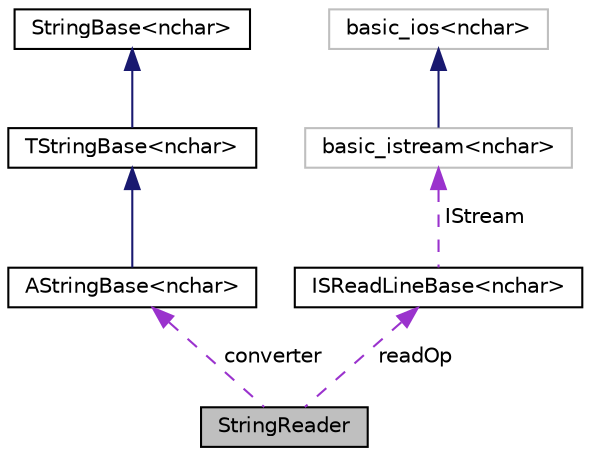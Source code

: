 digraph "StringReader"
{
  edge [fontname="Helvetica",fontsize="10",labelfontname="Helvetica",labelfontsize="10"];
  node [fontname="Helvetica",fontsize="10",shape=record];
  Node1 [label="StringReader",height=0.2,width=0.4,color="black", fillcolor="grey75", style="filled", fontcolor="black"];
  Node6 [label="basic_istream\<nchar\>",height=0.2,width=0.4,color="grey75", fillcolor="white", style="filled"];
  Node7 [label="basic_ios\<nchar\>",height=0.2,width=0.4,color="grey75", fillcolor="white", style="filled",tooltip="STL class. "];
  Node2 [label="AStringBase\<nchar\>",height=0.2,width=0.4,color="black", fillcolor="white", style="filled",URL="$classaworx_1_1lib_1_1strings_1_1AStringBase.html"];
  Node3 [label="TStringBase\<nchar\>",height=0.2,width=0.4,color="black", fillcolor="white", style="filled",URL="$classaworx_1_1lib_1_1strings_1_1TStringBase.html"];
  Node4 [label="StringBase\<nchar\>",height=0.2,width=0.4,color="black", fillcolor="white", style="filled",URL="$classaworx_1_1lib_1_1strings_1_1StringBase.html"];
  Node5 [label="ISReadLineBase\<nchar\>",height=0.2,width=0.4,color="black", fillcolor="white", style="filled",URL="$classaworx_1_1lib_1_1strings_1_1thirdparty_1_1std_1_1ISReadLineBase.html"];
  Node2 -> Node1 [dir="back",color="darkorchid3",fontsize="10",style="dashed",label=" converter" ,fontname="Helvetica"];
  Node3 -> Node2 [dir="back",color="midnightblue",fontsize="10",style="solid",fontname="Helvetica"];
  Node4 -> Node3 [dir="back",color="midnightblue",fontsize="10",style="solid",fontname="Helvetica"];
  Node5 -> Node1 [dir="back",color="darkorchid3",fontsize="10",style="dashed",label=" readOp" ,fontname="Helvetica"];
  Node6 -> Node5 [dir="back",color="darkorchid3",fontsize="10",style="dashed",label=" IStream" ,fontname="Helvetica"];
  Node7 -> Node6 [dir="back",color="midnightblue",fontsize="10",style="solid",fontname="Helvetica"];
}

